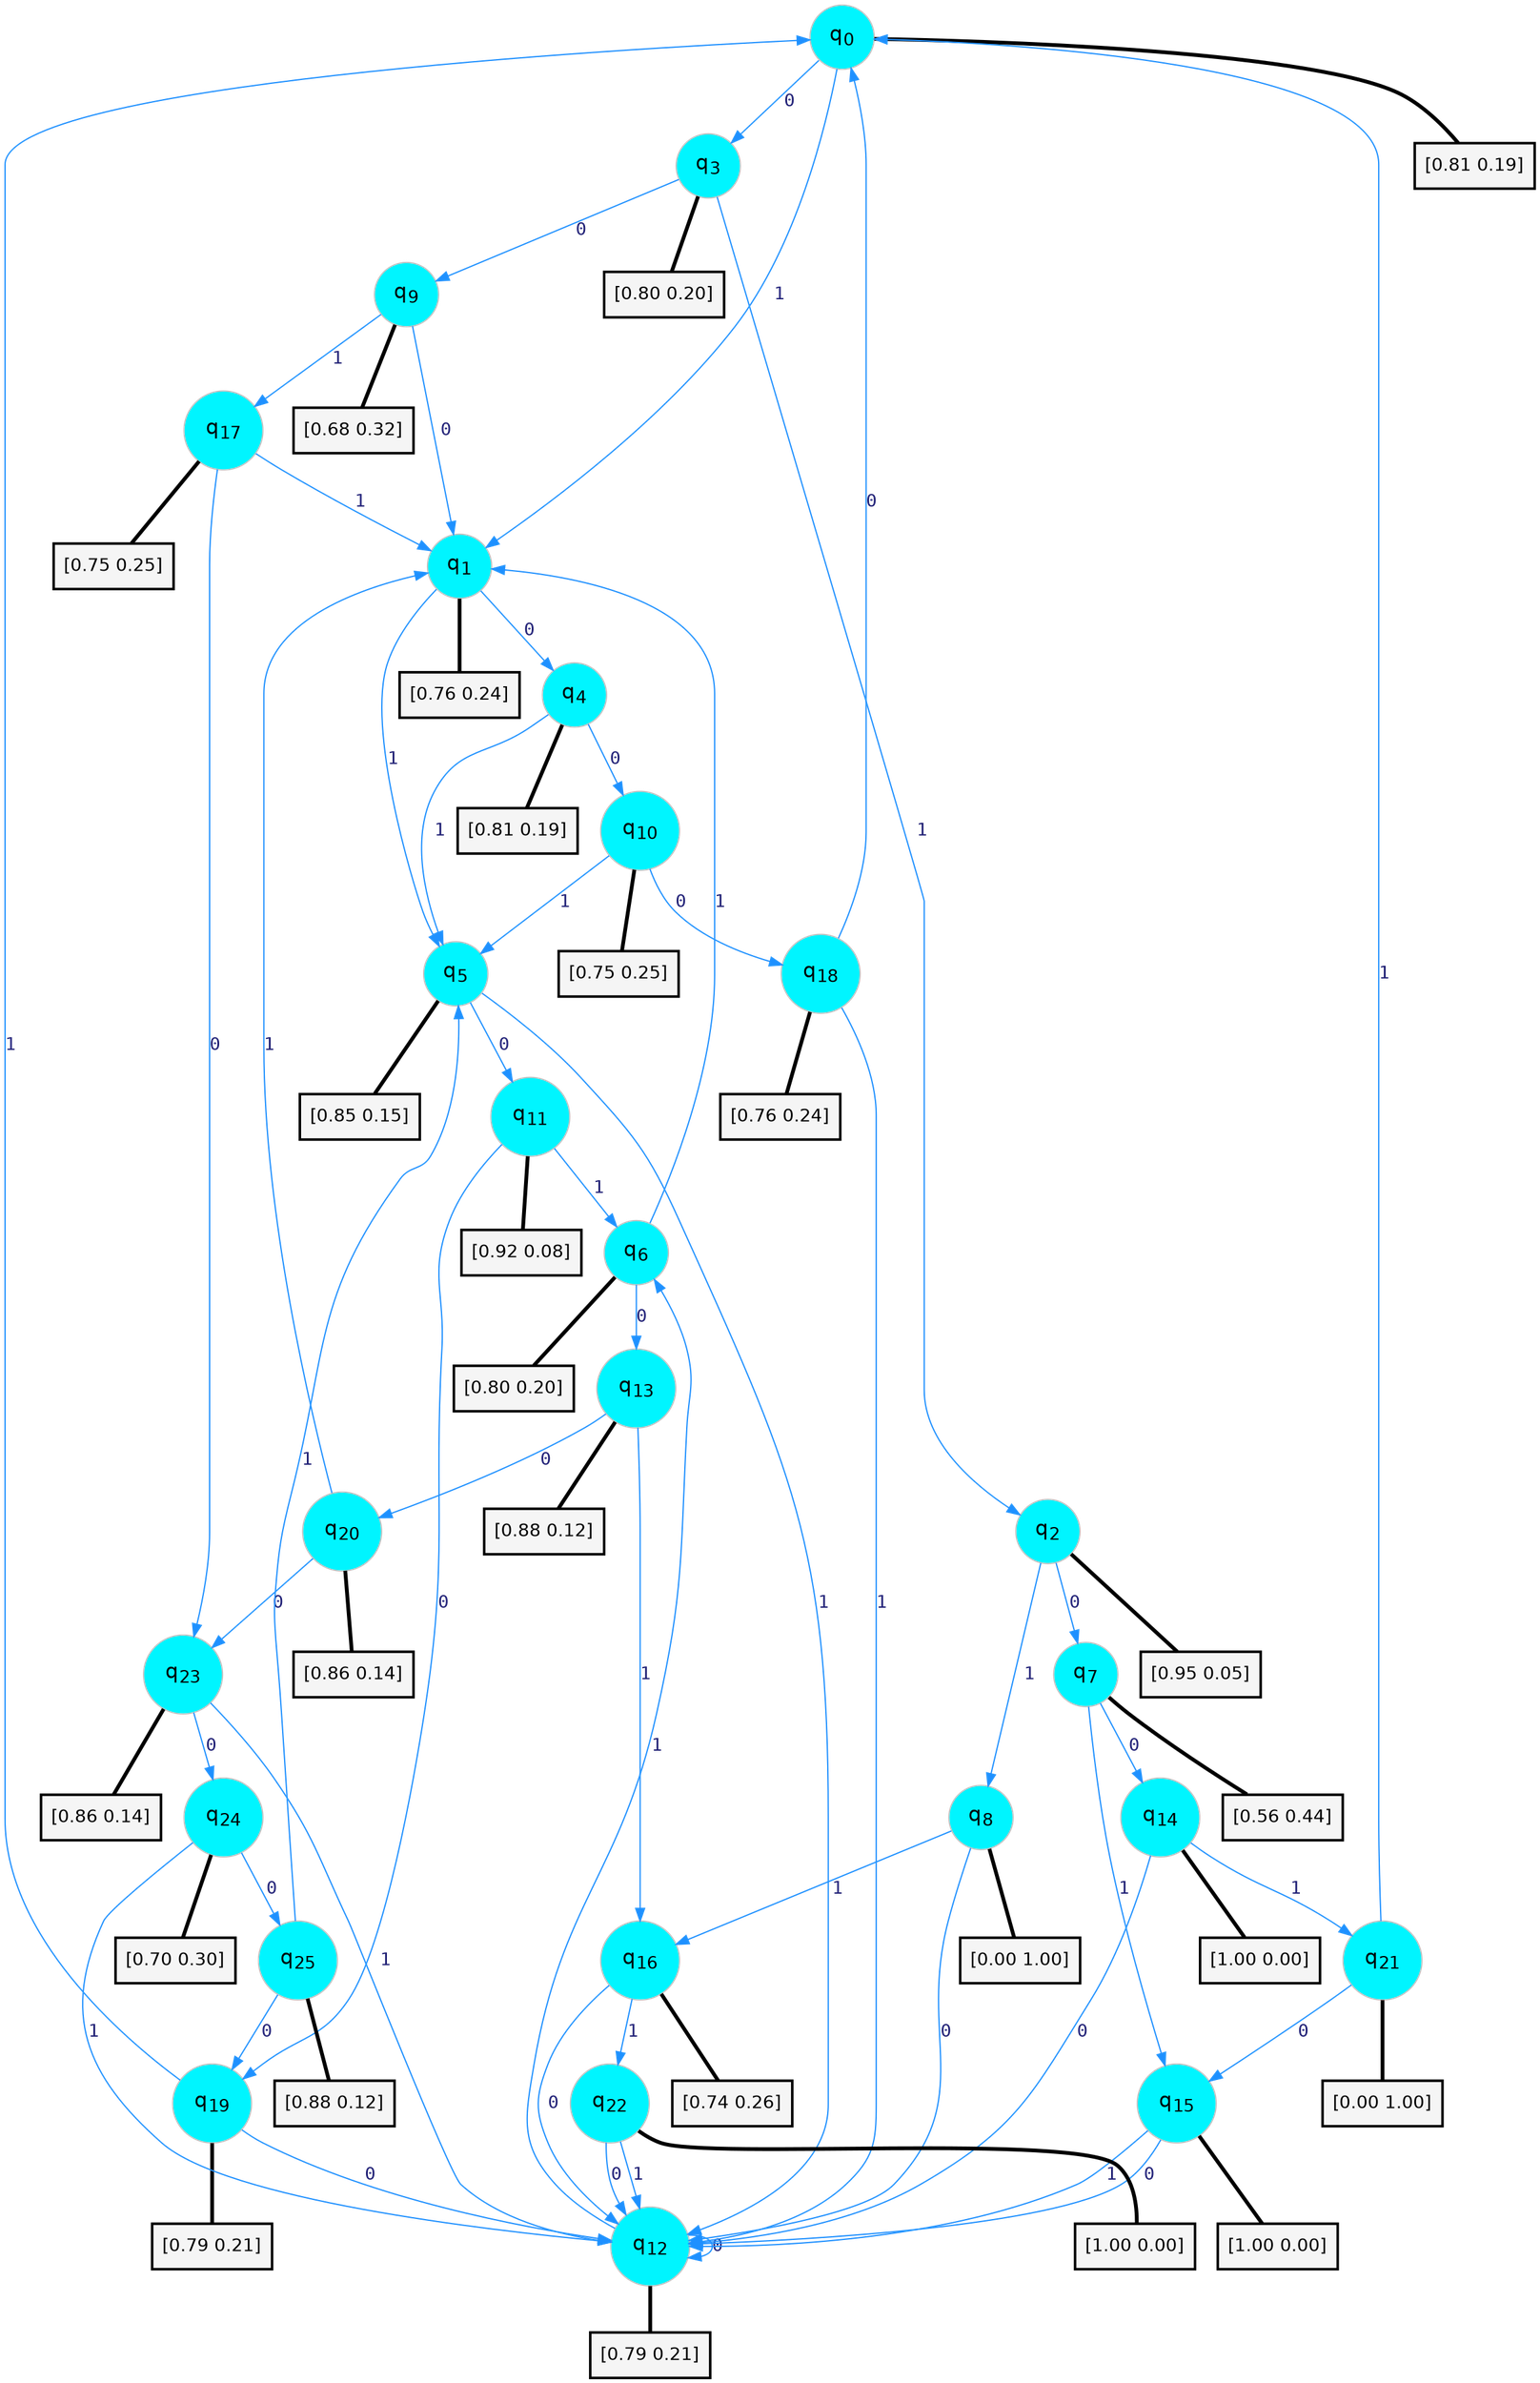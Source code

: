 digraph G {
graph [
bgcolor=transparent, dpi=300, rankdir=TD, size="40,25"];
node [
color=gray, fillcolor=turquoise1, fontcolor=black, fontname=Helvetica, fontsize=16, fontweight=bold, shape=circle, style=filled];
edge [
arrowsize=1, color=dodgerblue1, fontcolor=midnightblue, fontname=courier, fontweight=bold, penwidth=1, style=solid, weight=20];
0[label=<q<SUB>0</SUB>>];
1[label=<q<SUB>1</SUB>>];
2[label=<q<SUB>2</SUB>>];
3[label=<q<SUB>3</SUB>>];
4[label=<q<SUB>4</SUB>>];
5[label=<q<SUB>5</SUB>>];
6[label=<q<SUB>6</SUB>>];
7[label=<q<SUB>7</SUB>>];
8[label=<q<SUB>8</SUB>>];
9[label=<q<SUB>9</SUB>>];
10[label=<q<SUB>10</SUB>>];
11[label=<q<SUB>11</SUB>>];
12[label=<q<SUB>12</SUB>>];
13[label=<q<SUB>13</SUB>>];
14[label=<q<SUB>14</SUB>>];
15[label=<q<SUB>15</SUB>>];
16[label=<q<SUB>16</SUB>>];
17[label=<q<SUB>17</SUB>>];
18[label=<q<SUB>18</SUB>>];
19[label=<q<SUB>19</SUB>>];
20[label=<q<SUB>20</SUB>>];
21[label=<q<SUB>21</SUB>>];
22[label=<q<SUB>22</SUB>>];
23[label=<q<SUB>23</SUB>>];
24[label=<q<SUB>24</SUB>>];
25[label=<q<SUB>25</SUB>>];
26[label="[0.81 0.19]", shape=box,fontcolor=black, fontname=Helvetica, fontsize=14, penwidth=2, fillcolor=whitesmoke,color=black];
27[label="[0.76 0.24]", shape=box,fontcolor=black, fontname=Helvetica, fontsize=14, penwidth=2, fillcolor=whitesmoke,color=black];
28[label="[0.95 0.05]", shape=box,fontcolor=black, fontname=Helvetica, fontsize=14, penwidth=2, fillcolor=whitesmoke,color=black];
29[label="[0.80 0.20]", shape=box,fontcolor=black, fontname=Helvetica, fontsize=14, penwidth=2, fillcolor=whitesmoke,color=black];
30[label="[0.81 0.19]", shape=box,fontcolor=black, fontname=Helvetica, fontsize=14, penwidth=2, fillcolor=whitesmoke,color=black];
31[label="[0.85 0.15]", shape=box,fontcolor=black, fontname=Helvetica, fontsize=14, penwidth=2, fillcolor=whitesmoke,color=black];
32[label="[0.80 0.20]", shape=box,fontcolor=black, fontname=Helvetica, fontsize=14, penwidth=2, fillcolor=whitesmoke,color=black];
33[label="[0.56 0.44]", shape=box,fontcolor=black, fontname=Helvetica, fontsize=14, penwidth=2, fillcolor=whitesmoke,color=black];
34[label="[0.00 1.00]", shape=box,fontcolor=black, fontname=Helvetica, fontsize=14, penwidth=2, fillcolor=whitesmoke,color=black];
35[label="[0.68 0.32]", shape=box,fontcolor=black, fontname=Helvetica, fontsize=14, penwidth=2, fillcolor=whitesmoke,color=black];
36[label="[0.75 0.25]", shape=box,fontcolor=black, fontname=Helvetica, fontsize=14, penwidth=2, fillcolor=whitesmoke,color=black];
37[label="[0.92 0.08]", shape=box,fontcolor=black, fontname=Helvetica, fontsize=14, penwidth=2, fillcolor=whitesmoke,color=black];
38[label="[0.79 0.21]", shape=box,fontcolor=black, fontname=Helvetica, fontsize=14, penwidth=2, fillcolor=whitesmoke,color=black];
39[label="[0.88 0.12]", shape=box,fontcolor=black, fontname=Helvetica, fontsize=14, penwidth=2, fillcolor=whitesmoke,color=black];
40[label="[1.00 0.00]", shape=box,fontcolor=black, fontname=Helvetica, fontsize=14, penwidth=2, fillcolor=whitesmoke,color=black];
41[label="[1.00 0.00]", shape=box,fontcolor=black, fontname=Helvetica, fontsize=14, penwidth=2, fillcolor=whitesmoke,color=black];
42[label="[0.74 0.26]", shape=box,fontcolor=black, fontname=Helvetica, fontsize=14, penwidth=2, fillcolor=whitesmoke,color=black];
43[label="[0.75 0.25]", shape=box,fontcolor=black, fontname=Helvetica, fontsize=14, penwidth=2, fillcolor=whitesmoke,color=black];
44[label="[0.76 0.24]", shape=box,fontcolor=black, fontname=Helvetica, fontsize=14, penwidth=2, fillcolor=whitesmoke,color=black];
45[label="[0.79 0.21]", shape=box,fontcolor=black, fontname=Helvetica, fontsize=14, penwidth=2, fillcolor=whitesmoke,color=black];
46[label="[0.86 0.14]", shape=box,fontcolor=black, fontname=Helvetica, fontsize=14, penwidth=2, fillcolor=whitesmoke,color=black];
47[label="[0.00 1.00]", shape=box,fontcolor=black, fontname=Helvetica, fontsize=14, penwidth=2, fillcolor=whitesmoke,color=black];
48[label="[1.00 0.00]", shape=box,fontcolor=black, fontname=Helvetica, fontsize=14, penwidth=2, fillcolor=whitesmoke,color=black];
49[label="[0.86 0.14]", shape=box,fontcolor=black, fontname=Helvetica, fontsize=14, penwidth=2, fillcolor=whitesmoke,color=black];
50[label="[0.70 0.30]", shape=box,fontcolor=black, fontname=Helvetica, fontsize=14, penwidth=2, fillcolor=whitesmoke,color=black];
51[label="[0.88 0.12]", shape=box,fontcolor=black, fontname=Helvetica, fontsize=14, penwidth=2, fillcolor=whitesmoke,color=black];
0->3 [label=0];
0->1 [label=1];
0->26 [arrowhead=none, penwidth=3,color=black];
1->4 [label=0];
1->5 [label=1];
1->27 [arrowhead=none, penwidth=3,color=black];
2->7 [label=0];
2->8 [label=1];
2->28 [arrowhead=none, penwidth=3,color=black];
3->9 [label=0];
3->2 [label=1];
3->29 [arrowhead=none, penwidth=3,color=black];
4->10 [label=0];
4->5 [label=1];
4->30 [arrowhead=none, penwidth=3,color=black];
5->11 [label=0];
5->12 [label=1];
5->31 [arrowhead=none, penwidth=3,color=black];
6->13 [label=0];
6->1 [label=1];
6->32 [arrowhead=none, penwidth=3,color=black];
7->14 [label=0];
7->15 [label=1];
7->33 [arrowhead=none, penwidth=3,color=black];
8->12 [label=0];
8->16 [label=1];
8->34 [arrowhead=none, penwidth=3,color=black];
9->1 [label=0];
9->17 [label=1];
9->35 [arrowhead=none, penwidth=3,color=black];
10->18 [label=0];
10->5 [label=1];
10->36 [arrowhead=none, penwidth=3,color=black];
11->19 [label=0];
11->6 [label=1];
11->37 [arrowhead=none, penwidth=3,color=black];
12->12 [label=0];
12->6 [label=1];
12->38 [arrowhead=none, penwidth=3,color=black];
13->20 [label=0];
13->16 [label=1];
13->39 [arrowhead=none, penwidth=3,color=black];
14->12 [label=0];
14->21 [label=1];
14->40 [arrowhead=none, penwidth=3,color=black];
15->12 [label=0];
15->12 [label=1];
15->41 [arrowhead=none, penwidth=3,color=black];
16->12 [label=0];
16->22 [label=1];
16->42 [arrowhead=none, penwidth=3,color=black];
17->23 [label=0];
17->1 [label=1];
17->43 [arrowhead=none, penwidth=3,color=black];
18->0 [label=0];
18->12 [label=1];
18->44 [arrowhead=none, penwidth=3,color=black];
19->12 [label=0];
19->0 [label=1];
19->45 [arrowhead=none, penwidth=3,color=black];
20->23 [label=0];
20->1 [label=1];
20->46 [arrowhead=none, penwidth=3,color=black];
21->15 [label=0];
21->0 [label=1];
21->47 [arrowhead=none, penwidth=3,color=black];
22->12 [label=0];
22->12 [label=1];
22->48 [arrowhead=none, penwidth=3,color=black];
23->24 [label=0];
23->12 [label=1];
23->49 [arrowhead=none, penwidth=3,color=black];
24->25 [label=0];
24->12 [label=1];
24->50 [arrowhead=none, penwidth=3,color=black];
25->19 [label=0];
25->5 [label=1];
25->51 [arrowhead=none, penwidth=3,color=black];
}
